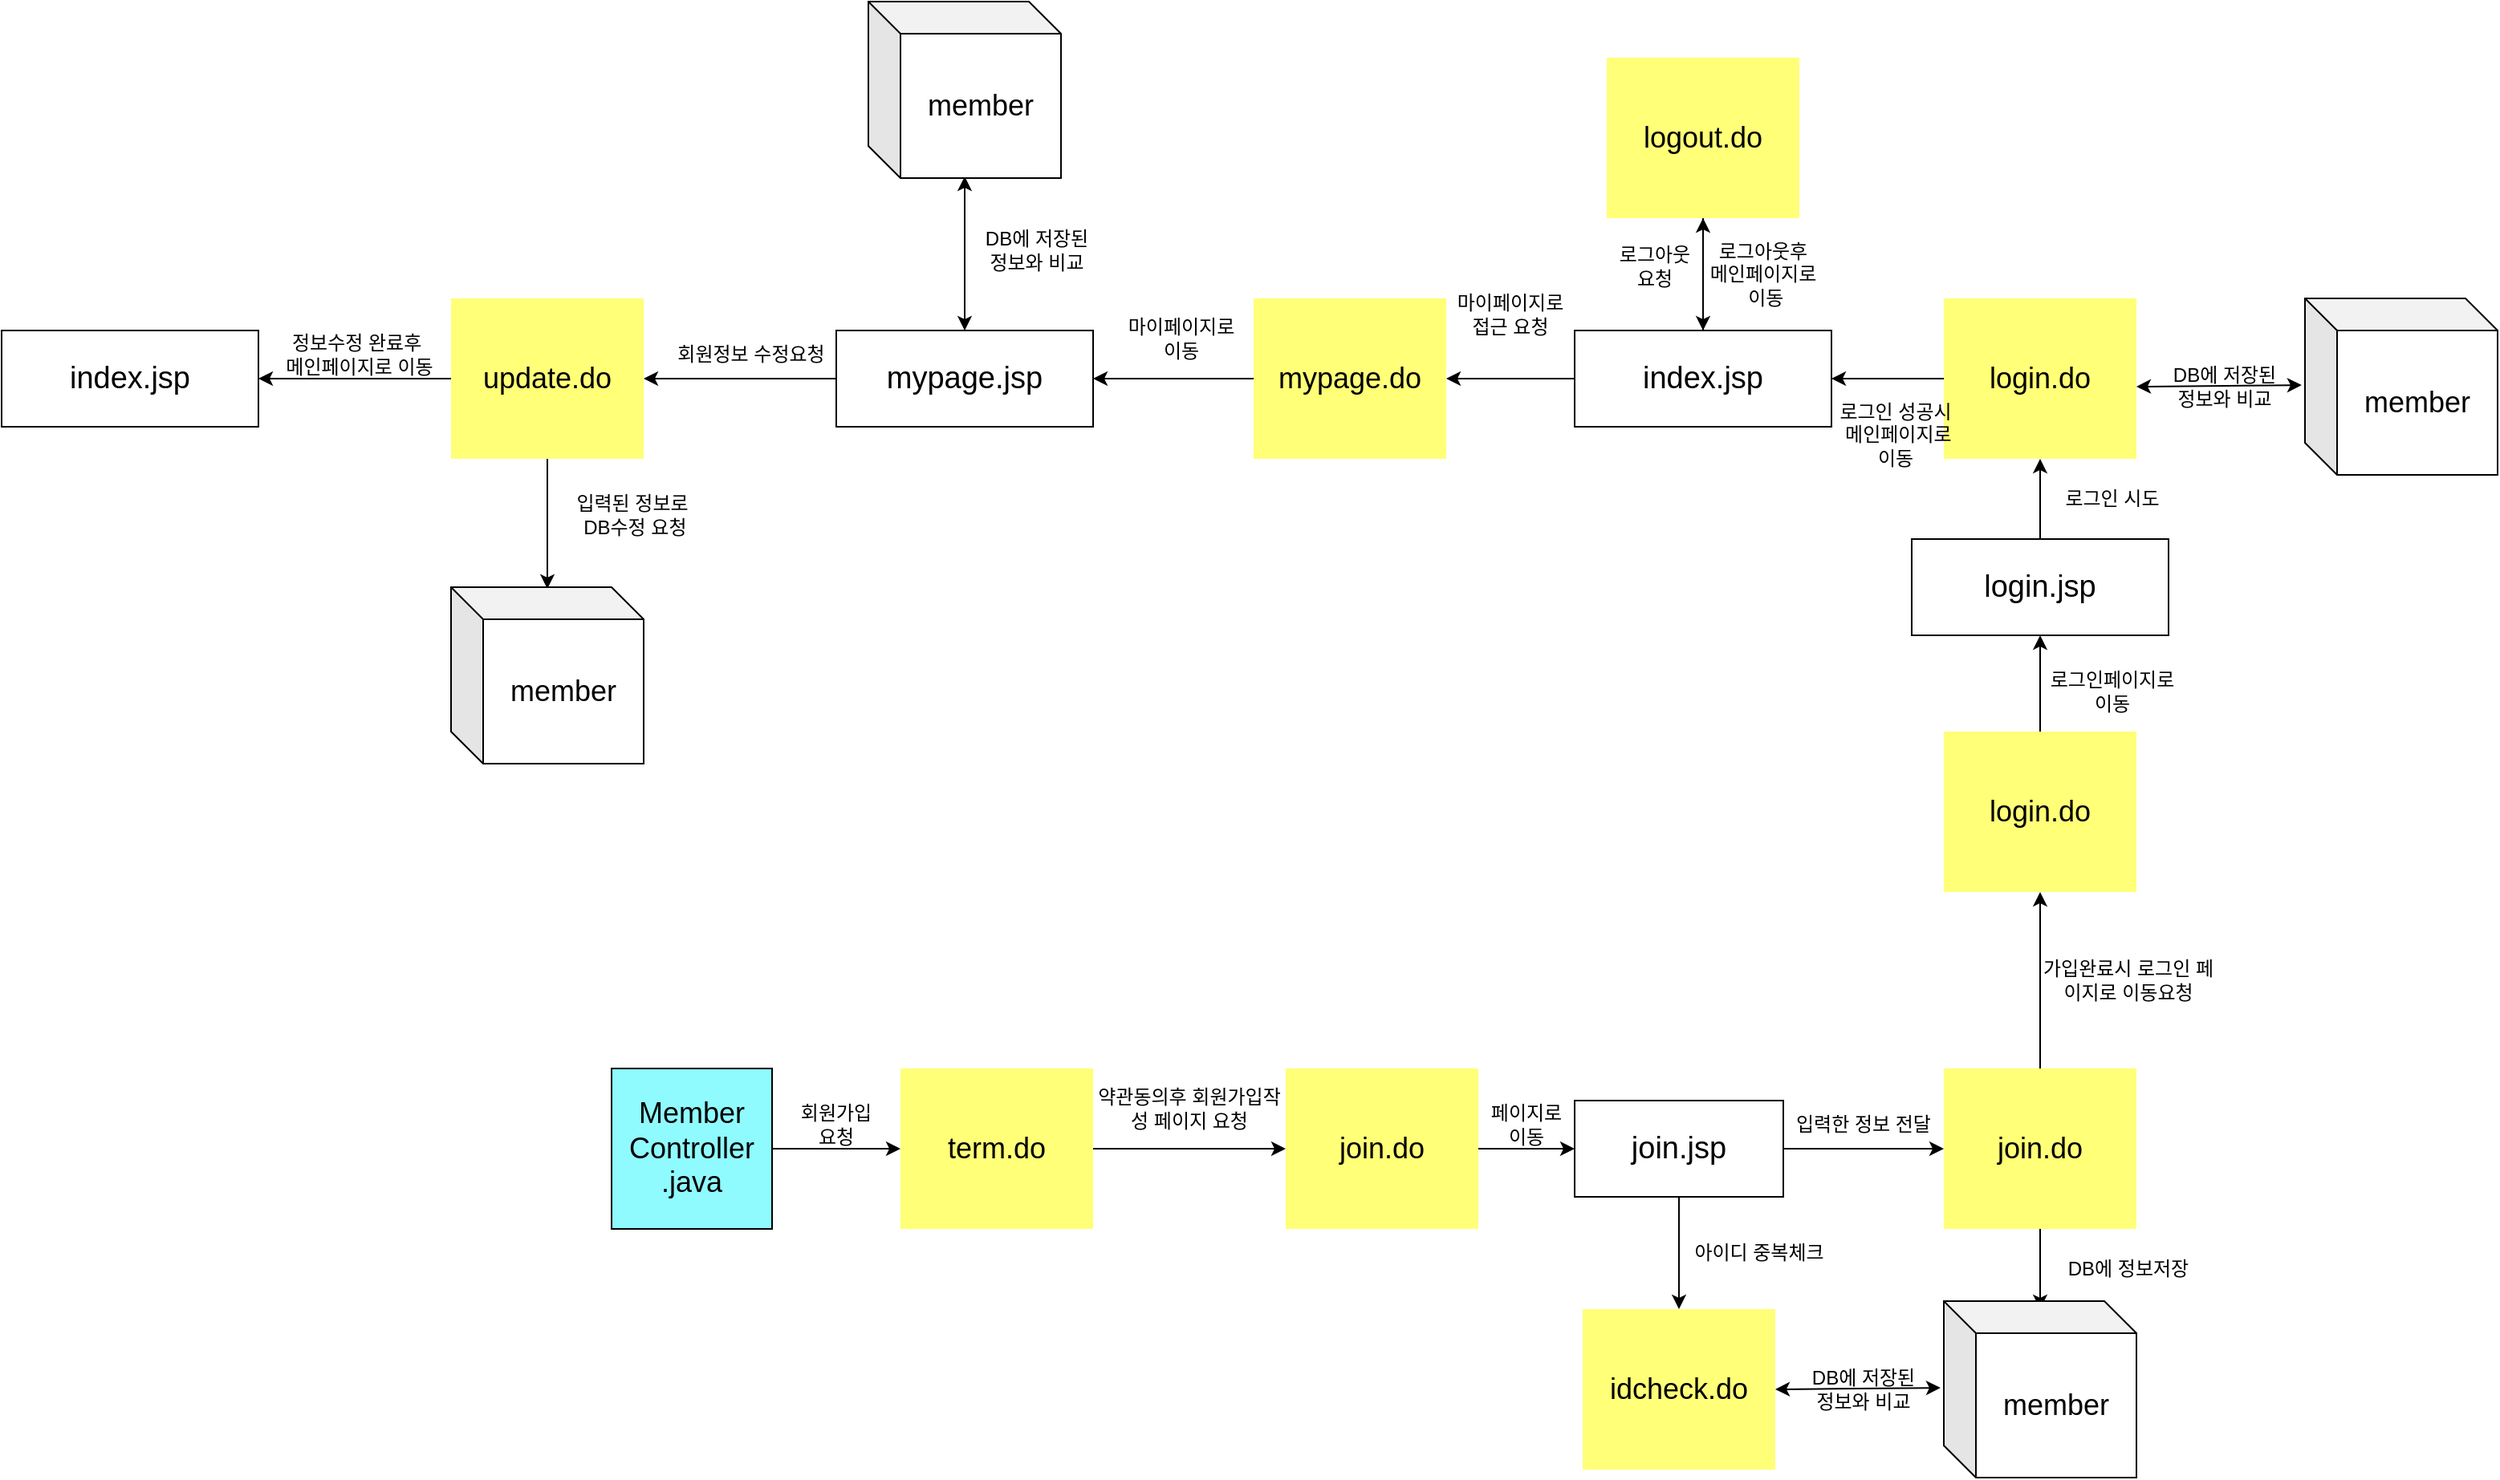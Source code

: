 <mxfile version="22.0.0" type="device">
  <diagram name="페이지-1" id="4mH2L8Mf0-gTKDYbPcVb">
    <mxGraphModel dx="2261" dy="1951" grid="1" gridSize="10" guides="1" tooltips="1" connect="1" arrows="1" fold="1" page="1" pageScale="1" pageWidth="827" pageHeight="1169" math="0" shadow="0">
      <root>
        <mxCell id="0" />
        <mxCell id="1" parent="0" />
        <mxCell id="pjN3I-cgZ5qby6amWUyW-1" style="edgeStyle=orthogonalEdgeStyle;rounded=0;orthogonalLoop=1;jettySize=auto;html=1;entryX=0;entryY=0.5;entryDx=0;entryDy=0;" parent="1" source="pjN3I-cgZ5qby6amWUyW-3" target="pjN3I-cgZ5qby6amWUyW-5" edge="1">
          <mxGeometry relative="1" as="geometry" />
        </mxCell>
        <mxCell id="pjN3I-cgZ5qby6amWUyW-3" value="&lt;font style=&quot;font-size: 18px;&quot;&gt;Member&lt;br&gt;Controller&lt;br&gt;.java&lt;br&gt;&lt;/font&gt;" style="whiteSpace=wrap;html=1;aspect=fixed;fillColor=#8FFBFF;" parent="1" vertex="1">
          <mxGeometry x="360" y="560" width="100" height="100" as="geometry" />
        </mxCell>
        <mxCell id="pjN3I-cgZ5qby6amWUyW-4" style="edgeStyle=orthogonalEdgeStyle;rounded=0;orthogonalLoop=1;jettySize=auto;html=1;entryX=0;entryY=0.5;entryDx=0;entryDy=0;" parent="1" source="pjN3I-cgZ5qby6amWUyW-5" target="pjN3I-cgZ5qby6amWUyW-15" edge="1">
          <mxGeometry relative="1" as="geometry">
            <mxPoint x="770" y="610" as="targetPoint" />
          </mxGeometry>
        </mxCell>
        <mxCell id="pjN3I-cgZ5qby6amWUyW-5" value="&lt;span style=&quot;font-size: 18px;&quot;&gt;term.do&lt;br&gt;&lt;/span&gt;" style="text;html=1;strokeColor=none;fillColor=#FFFF78;align=center;verticalAlign=middle;whiteSpace=wrap;rounded=0;" parent="1" vertex="1">
          <mxGeometry x="540" y="560" width="120" height="100" as="geometry" />
        </mxCell>
        <mxCell id="pjN3I-cgZ5qby6amWUyW-8" value="회원가입 요청" style="text;html=1;strokeColor=none;fillColor=none;align=center;verticalAlign=middle;whiteSpace=wrap;rounded=0;" parent="1" vertex="1">
          <mxGeometry x="470" y="580" width="60" height="30" as="geometry" />
        </mxCell>
        <mxCell id="pjN3I-cgZ5qby6amWUyW-24" style="edgeStyle=orthogonalEdgeStyle;rounded=0;orthogonalLoop=1;jettySize=auto;html=1;entryX=0;entryY=0.5;entryDx=0;entryDy=0;" parent="1" source="pjN3I-cgZ5qby6amWUyW-15" target="pjN3I-cgZ5qby6amWUyW-23" edge="1">
          <mxGeometry relative="1" as="geometry" />
        </mxCell>
        <mxCell id="pjN3I-cgZ5qby6amWUyW-15" value="&lt;span style=&quot;font-size: 18px;&quot;&gt;join.do&lt;br&gt;&lt;/span&gt;" style="text;html=1;strokeColor=none;fillColor=#FFFF78;align=center;verticalAlign=middle;whiteSpace=wrap;rounded=0;" parent="1" vertex="1">
          <mxGeometry x="780" y="560" width="120" height="100" as="geometry" />
        </mxCell>
        <mxCell id="pjN3I-cgZ5qby6amWUyW-30" style="edgeStyle=orthogonalEdgeStyle;rounded=0;orthogonalLoop=1;jettySize=auto;html=1;entryX=0.5;entryY=1;entryDx=0;entryDy=0;" parent="1" source="pjN3I-cgZ5qby6amWUyW-17" target="pjN3I-cgZ5qby6amWUyW-22" edge="1">
          <mxGeometry relative="1" as="geometry" />
        </mxCell>
        <mxCell id="pjN3I-cgZ5qby6amWUyW-57" style="edgeStyle=orthogonalEdgeStyle;rounded=0;orthogonalLoop=1;jettySize=auto;html=1;exitX=0.5;exitY=1;exitDx=0;exitDy=0;entryX=0.5;entryY=0.045;entryDx=0;entryDy=0;entryPerimeter=0;" parent="1" source="pjN3I-cgZ5qby6amWUyW-17" target="pjN3I-cgZ5qby6amWUyW-52" edge="1">
          <mxGeometry relative="1" as="geometry">
            <mxPoint x="1250" y="690" as="targetPoint" />
          </mxGeometry>
        </mxCell>
        <mxCell id="pjN3I-cgZ5qby6amWUyW-17" value="&lt;span style=&quot;font-size: 18px;&quot;&gt;join.do&lt;br&gt;&lt;/span&gt;" style="text;html=1;strokeColor=none;fillColor=#FFFF78;align=center;verticalAlign=middle;whiteSpace=wrap;rounded=0;" parent="1" vertex="1">
          <mxGeometry x="1190" y="560" width="120" height="100" as="geometry" />
        </mxCell>
        <mxCell id="pjN3I-cgZ5qby6amWUyW-18" value="&lt;span style=&quot;font-size: 18px;&quot;&gt;idcheck.do&lt;br&gt;&lt;/span&gt;" style="text;html=1;strokeColor=none;fillColor=#FFFF78;align=center;verticalAlign=middle;whiteSpace=wrap;rounded=0;" parent="1" vertex="1">
          <mxGeometry x="965" y="710" width="120" height="100" as="geometry" />
        </mxCell>
        <mxCell id="pjN3I-cgZ5qby6amWUyW-32" style="edgeStyle=orthogonalEdgeStyle;rounded=0;orthogonalLoop=1;jettySize=auto;html=1;entryX=0.5;entryY=1;entryDx=0;entryDy=0;" parent="1" source="pjN3I-cgZ5qby6amWUyW-22" target="pjN3I-cgZ5qby6amWUyW-31" edge="1">
          <mxGeometry relative="1" as="geometry" />
        </mxCell>
        <mxCell id="pjN3I-cgZ5qby6amWUyW-22" value="&lt;span style=&quot;font-size: 18px;&quot;&gt;login.do&lt;br&gt;&lt;/span&gt;" style="text;html=1;strokeColor=none;fillColor=#FFFF78;align=center;verticalAlign=middle;whiteSpace=wrap;rounded=0;" parent="1" vertex="1">
          <mxGeometry x="1190" y="350" width="120" height="100" as="geometry" />
        </mxCell>
        <mxCell id="pjN3I-cgZ5qby6amWUyW-25" style="edgeStyle=orthogonalEdgeStyle;rounded=0;orthogonalLoop=1;jettySize=auto;html=1;entryX=0;entryY=0.5;entryDx=0;entryDy=0;" parent="1" source="pjN3I-cgZ5qby6amWUyW-23" target="pjN3I-cgZ5qby6amWUyW-17" edge="1">
          <mxGeometry relative="1" as="geometry" />
        </mxCell>
        <mxCell id="pjN3I-cgZ5qby6amWUyW-29" style="edgeStyle=orthogonalEdgeStyle;rounded=0;orthogonalLoop=1;jettySize=auto;html=1;entryX=0.5;entryY=0;entryDx=0;entryDy=0;" parent="1" source="pjN3I-cgZ5qby6amWUyW-23" target="pjN3I-cgZ5qby6amWUyW-18" edge="1">
          <mxGeometry relative="1" as="geometry" />
        </mxCell>
        <mxCell id="pjN3I-cgZ5qby6amWUyW-23" value="&lt;span style=&quot;font-size: 19px;&quot;&gt;join.jsp&lt;/span&gt;" style="rounded=0;whiteSpace=wrap;html=1;" parent="1" vertex="1">
          <mxGeometry x="960" y="580" width="130" height="60" as="geometry" />
        </mxCell>
        <mxCell id="pjN3I-cgZ5qby6amWUyW-34" style="edgeStyle=orthogonalEdgeStyle;rounded=0;orthogonalLoop=1;jettySize=auto;html=1;" parent="1" source="pjN3I-cgZ5qby6amWUyW-31" edge="1">
          <mxGeometry relative="1" as="geometry">
            <mxPoint x="1250" y="180" as="targetPoint" />
          </mxGeometry>
        </mxCell>
        <mxCell id="pjN3I-cgZ5qby6amWUyW-31" value="&lt;span style=&quot;font-size: 19px;&quot;&gt;login.jsp&lt;/span&gt;" style="rounded=0;whiteSpace=wrap;html=1;" parent="1" vertex="1">
          <mxGeometry x="1170" y="230" width="160" height="60" as="geometry" />
        </mxCell>
        <mxCell id="pjN3I-cgZ5qby6amWUyW-36" style="edgeStyle=orthogonalEdgeStyle;rounded=0;orthogonalLoop=1;jettySize=auto;html=1;" parent="1" source="pjN3I-cgZ5qby6amWUyW-35" edge="1">
          <mxGeometry relative="1" as="geometry">
            <mxPoint x="1120" y="130" as="targetPoint" />
          </mxGeometry>
        </mxCell>
        <mxCell id="pjN3I-cgZ5qby6amWUyW-35" value="&lt;span style=&quot;font-size: 18px;&quot;&gt;login.do&lt;br&gt;&lt;/span&gt;" style="text;html=1;strokeColor=none;fillColor=#FFFF78;align=center;verticalAlign=middle;whiteSpace=wrap;rounded=0;" parent="1" vertex="1">
          <mxGeometry x="1190" y="80" width="120" height="100" as="geometry" />
        </mxCell>
        <mxCell id="pjN3I-cgZ5qby6amWUyW-39" style="edgeStyle=orthogonalEdgeStyle;rounded=0;orthogonalLoop=1;jettySize=auto;html=1;" parent="1" source="pjN3I-cgZ5qby6amWUyW-38" edge="1">
          <mxGeometry relative="1" as="geometry">
            <mxPoint x="880" y="130" as="targetPoint" />
          </mxGeometry>
        </mxCell>
        <mxCell id="pjN3I-cgZ5qby6amWUyW-98" style="edgeStyle=orthogonalEdgeStyle;rounded=0;orthogonalLoop=1;jettySize=auto;html=1;entryX=0.5;entryY=1;entryDx=0;entryDy=0;" parent="1" source="pjN3I-cgZ5qby6amWUyW-38" target="pjN3I-cgZ5qby6amWUyW-97" edge="1">
          <mxGeometry relative="1" as="geometry" />
        </mxCell>
        <mxCell id="pjN3I-cgZ5qby6amWUyW-38" value="&lt;span style=&quot;font-size: 19px;&quot;&gt;index.jsp&lt;/span&gt;" style="rounded=0;whiteSpace=wrap;html=1;" parent="1" vertex="1">
          <mxGeometry x="960" y="100" width="160" height="60" as="geometry" />
        </mxCell>
        <mxCell id="pjN3I-cgZ5qby6amWUyW-43" style="edgeStyle=orthogonalEdgeStyle;rounded=0;orthogonalLoop=1;jettySize=auto;html=1;entryX=1;entryY=0.5;entryDx=0;entryDy=0;" parent="1" source="pjN3I-cgZ5qby6amWUyW-41" target="pjN3I-cgZ5qby6amWUyW-42" edge="1">
          <mxGeometry relative="1" as="geometry" />
        </mxCell>
        <mxCell id="pjN3I-cgZ5qby6amWUyW-41" value="&lt;span style=&quot;font-size: 18px;&quot;&gt;mypage.do&lt;br&gt;&lt;/span&gt;" style="text;html=1;strokeColor=none;fillColor=#FFFF78;align=center;verticalAlign=middle;whiteSpace=wrap;rounded=0;" parent="1" vertex="1">
          <mxGeometry x="760" y="80" width="120" height="100" as="geometry" />
        </mxCell>
        <mxCell id="pjN3I-cgZ5qby6amWUyW-45" style="edgeStyle=orthogonalEdgeStyle;rounded=0;orthogonalLoop=1;jettySize=auto;html=1;entryX=1;entryY=0.5;entryDx=0;entryDy=0;" parent="1" source="pjN3I-cgZ5qby6amWUyW-42" edge="1">
          <mxGeometry relative="1" as="geometry">
            <mxPoint x="380" y="130" as="targetPoint" />
          </mxGeometry>
        </mxCell>
        <mxCell id="pjN3I-cgZ5qby6amWUyW-75" style="edgeStyle=orthogonalEdgeStyle;rounded=0;orthogonalLoop=1;jettySize=auto;html=1;entryX=0.5;entryY=0.991;entryDx=0;entryDy=0;entryPerimeter=0;" parent="1" source="pjN3I-cgZ5qby6amWUyW-42" target="pjN3I-cgZ5qby6amWUyW-69" edge="1">
          <mxGeometry relative="1" as="geometry" />
        </mxCell>
        <mxCell id="pjN3I-cgZ5qby6amWUyW-42" value="&lt;span style=&quot;font-size: 19px;&quot;&gt;mypage.jsp&lt;/span&gt;" style="rounded=0;whiteSpace=wrap;html=1;" parent="1" vertex="1">
          <mxGeometry x="500" y="100" width="160" height="60" as="geometry" />
        </mxCell>
        <mxCell id="pjN3I-cgZ5qby6amWUyW-48" value="약관동의후 회원가입작성 페이지 요청" style="text;html=1;strokeColor=none;fillColor=none;align=center;verticalAlign=middle;whiteSpace=wrap;rounded=0;" parent="1" vertex="1">
          <mxGeometry x="660" y="555" width="120" height="60" as="geometry" />
        </mxCell>
        <mxCell id="pjN3I-cgZ5qby6amWUyW-49" value="페이지로 이동" style="text;html=1;strokeColor=none;fillColor=none;align=center;verticalAlign=middle;whiteSpace=wrap;rounded=0;" parent="1" vertex="1">
          <mxGeometry x="900" y="580" width="60" height="30" as="geometry" />
        </mxCell>
        <mxCell id="pjN3I-cgZ5qby6amWUyW-50" value="아이디 중복체크" style="text;html=1;strokeColor=none;fillColor=none;align=center;verticalAlign=middle;whiteSpace=wrap;rounded=0;" parent="1" vertex="1">
          <mxGeometry x="1030" y="660" width="90" height="30" as="geometry" />
        </mxCell>
        <mxCell id="pjN3I-cgZ5qby6amWUyW-51" value="입력한 정보 전달" style="text;html=1;strokeColor=none;fillColor=none;align=center;verticalAlign=middle;whiteSpace=wrap;rounded=0;" parent="1" vertex="1">
          <mxGeometry x="1090" y="580" width="100" height="30" as="geometry" />
        </mxCell>
        <mxCell id="pjN3I-cgZ5qby6amWUyW-52" value="&lt;span style=&quot;font-size: 18px;&quot;&gt;member&lt;/span&gt;" style="shape=cube;whiteSpace=wrap;html=1;boundedLbl=1;backgroundOutline=1;darkOpacity=0.05;darkOpacity2=0.1;" parent="1" vertex="1">
          <mxGeometry x="1190" y="705" width="120" height="110" as="geometry" />
        </mxCell>
        <mxCell id="pjN3I-cgZ5qby6amWUyW-54" value="" style="endArrow=classic;startArrow=classic;html=1;rounded=0;exitX=1;exitY=0.5;exitDx=0;exitDy=0;entryX=-0.017;entryY=0.491;entryDx=0;entryDy=0;entryPerimeter=0;" parent="1" source="pjN3I-cgZ5qby6amWUyW-18" target="pjN3I-cgZ5qby6amWUyW-52" edge="1">
          <mxGeometry width="50" height="50" relative="1" as="geometry">
            <mxPoint x="1110" y="760" as="sourcePoint" />
            <mxPoint x="1160" y="710" as="targetPoint" />
          </mxGeometry>
        </mxCell>
        <mxCell id="pjN3I-cgZ5qby6amWUyW-55" value="DB에 저장된 &lt;br&gt;정보와 비교" style="text;html=1;strokeColor=none;fillColor=none;align=center;verticalAlign=middle;whiteSpace=wrap;rounded=0;" parent="1" vertex="1">
          <mxGeometry x="1095" y="730" width="90" height="60" as="geometry" />
        </mxCell>
        <mxCell id="pjN3I-cgZ5qby6amWUyW-58" value="DB에 정보저장" style="text;html=1;strokeColor=none;fillColor=none;align=center;verticalAlign=middle;whiteSpace=wrap;rounded=0;" parent="1" vertex="1">
          <mxGeometry x="1260" y="670" width="90" height="30" as="geometry" />
        </mxCell>
        <mxCell id="pjN3I-cgZ5qby6amWUyW-59" value="가입완료시 로그인 페이지로 이동요청" style="text;html=1;strokeColor=none;fillColor=none;align=center;verticalAlign=middle;whiteSpace=wrap;rounded=0;" parent="1" vertex="1">
          <mxGeometry x="1250" y="490" width="110" height="30" as="geometry" />
        </mxCell>
        <mxCell id="pjN3I-cgZ5qby6amWUyW-60" value="로그인페이지로 이동" style="text;html=1;strokeColor=none;fillColor=none;align=center;verticalAlign=middle;whiteSpace=wrap;rounded=0;" parent="1" vertex="1">
          <mxGeometry x="1250" y="310" width="90" height="30" as="geometry" />
        </mxCell>
        <mxCell id="pjN3I-cgZ5qby6amWUyW-61" value="로그인 시도" style="text;html=1;strokeColor=none;fillColor=none;align=center;verticalAlign=middle;whiteSpace=wrap;rounded=0;" parent="1" vertex="1">
          <mxGeometry x="1250" y="190" width="90" height="30" as="geometry" />
        </mxCell>
        <mxCell id="pjN3I-cgZ5qby6amWUyW-62" value="&lt;span style=&quot;font-size: 18px;&quot;&gt;member&lt;/span&gt;" style="shape=cube;whiteSpace=wrap;html=1;boundedLbl=1;backgroundOutline=1;darkOpacity=0.05;darkOpacity2=0.1;" parent="1" vertex="1">
          <mxGeometry x="1415" y="80" width="120" height="110" as="geometry" />
        </mxCell>
        <mxCell id="pjN3I-cgZ5qby6amWUyW-63" value="" style="endArrow=classic;startArrow=classic;html=1;rounded=0;exitX=1;exitY=0.5;exitDx=0;exitDy=0;entryX=-0.017;entryY=0.491;entryDx=0;entryDy=0;entryPerimeter=0;" parent="1" target="pjN3I-cgZ5qby6amWUyW-62" edge="1">
          <mxGeometry width="50" height="50" relative="1" as="geometry">
            <mxPoint x="1310" y="135" as="sourcePoint" />
            <mxPoint x="1385" y="85" as="targetPoint" />
          </mxGeometry>
        </mxCell>
        <mxCell id="pjN3I-cgZ5qby6amWUyW-64" value="DB에 저장된 &lt;br&gt;정보와 비교" style="text;html=1;strokeColor=none;fillColor=none;align=center;verticalAlign=middle;whiteSpace=wrap;rounded=0;" parent="1" vertex="1">
          <mxGeometry x="1320" y="105" width="90" height="60" as="geometry" />
        </mxCell>
        <mxCell id="pjN3I-cgZ5qby6amWUyW-65" value="로그인 성공시&lt;br&gt;&amp;nbsp;메인페이지로 &lt;br&gt;이동" style="text;html=1;strokeColor=none;fillColor=none;align=center;verticalAlign=middle;whiteSpace=wrap;rounded=0;" parent="1" vertex="1">
          <mxGeometry x="1105" y="150" width="110" height="30" as="geometry" />
        </mxCell>
        <mxCell id="pjN3I-cgZ5qby6amWUyW-67" value="마이페이지로 접근 요청" style="text;html=1;strokeColor=none;fillColor=none;align=center;verticalAlign=middle;whiteSpace=wrap;rounded=0;" parent="1" vertex="1">
          <mxGeometry x="880" y="75" width="80" height="30" as="geometry" />
        </mxCell>
        <mxCell id="pjN3I-cgZ5qby6amWUyW-68" value="마이페이지로&lt;br&gt;이동" style="text;html=1;strokeColor=none;fillColor=none;align=center;verticalAlign=middle;whiteSpace=wrap;rounded=0;" parent="1" vertex="1">
          <mxGeometry x="670" y="90" width="90" height="30" as="geometry" />
        </mxCell>
        <mxCell id="pjN3I-cgZ5qby6amWUyW-73" style="edgeStyle=orthogonalEdgeStyle;rounded=0;orthogonalLoop=1;jettySize=auto;html=1;entryX=0.5;entryY=0;entryDx=0;entryDy=0;" parent="1" source="pjN3I-cgZ5qby6amWUyW-69" target="pjN3I-cgZ5qby6amWUyW-42" edge="1">
          <mxGeometry relative="1" as="geometry" />
        </mxCell>
        <mxCell id="pjN3I-cgZ5qby6amWUyW-69" value="&lt;span style=&quot;font-size: 18px;&quot;&gt;member&lt;/span&gt;" style="shape=cube;whiteSpace=wrap;html=1;boundedLbl=1;backgroundOutline=1;darkOpacity=0.05;darkOpacity2=0.1;" parent="1" vertex="1">
          <mxGeometry x="520" y="-105" width="120" height="110" as="geometry" />
        </mxCell>
        <mxCell id="pjN3I-cgZ5qby6amWUyW-71" value="DB에 저장된 &lt;br&gt;정보와 비교" style="text;html=1;strokeColor=none;fillColor=none;align=center;verticalAlign=middle;whiteSpace=wrap;rounded=0;" parent="1" vertex="1">
          <mxGeometry x="580" y="20" width="90" height="60" as="geometry" />
        </mxCell>
        <mxCell id="pjN3I-cgZ5qby6amWUyW-90" style="edgeStyle=orthogonalEdgeStyle;rounded=0;orthogonalLoop=1;jettySize=auto;html=1;entryX=0.5;entryY=0.009;entryDx=0;entryDy=0;entryPerimeter=0;" parent="1" source="pjN3I-cgZ5qby6amWUyW-81" target="pjN3I-cgZ5qby6amWUyW-84" edge="1">
          <mxGeometry relative="1" as="geometry" />
        </mxCell>
        <mxCell id="pjN3I-cgZ5qby6amWUyW-92" style="edgeStyle=orthogonalEdgeStyle;rounded=0;orthogonalLoop=1;jettySize=auto;html=1;entryX=1;entryY=0.5;entryDx=0;entryDy=0;" parent="1" source="pjN3I-cgZ5qby6amWUyW-81" target="pjN3I-cgZ5qby6amWUyW-91" edge="1">
          <mxGeometry relative="1" as="geometry" />
        </mxCell>
        <mxCell id="pjN3I-cgZ5qby6amWUyW-81" value="&lt;span style=&quot;font-size: 18px;&quot;&gt;update.do&lt;br&gt;&lt;/span&gt;" style="text;html=1;strokeColor=none;fillColor=#FFFF78;align=center;verticalAlign=middle;whiteSpace=wrap;rounded=0;" parent="1" vertex="1">
          <mxGeometry x="260" y="80" width="120" height="100" as="geometry" />
        </mxCell>
        <mxCell id="pjN3I-cgZ5qby6amWUyW-84" value="&lt;span style=&quot;font-size: 18px;&quot;&gt;member&lt;/span&gt;" style="shape=cube;whiteSpace=wrap;html=1;boundedLbl=1;backgroundOutline=1;darkOpacity=0.05;darkOpacity2=0.1;" parent="1" vertex="1">
          <mxGeometry x="260" y="260" width="120" height="110" as="geometry" />
        </mxCell>
        <mxCell id="pjN3I-cgZ5qby6amWUyW-91" value="&lt;span style=&quot;font-size: 19px;&quot;&gt;index.jsp&lt;/span&gt;" style="rounded=0;whiteSpace=wrap;html=1;" parent="1" vertex="1">
          <mxGeometry x="-20" y="100" width="160" height="60" as="geometry" />
        </mxCell>
        <mxCell id="pjN3I-cgZ5qby6amWUyW-99" style="edgeStyle=orthogonalEdgeStyle;rounded=0;orthogonalLoop=1;jettySize=auto;html=1;" parent="1" source="pjN3I-cgZ5qby6amWUyW-97" edge="1">
          <mxGeometry relative="1" as="geometry">
            <mxPoint x="1040" y="100" as="targetPoint" />
          </mxGeometry>
        </mxCell>
        <mxCell id="pjN3I-cgZ5qby6amWUyW-97" value="&lt;span style=&quot;font-size: 18px;&quot;&gt;logout.do&lt;br&gt;&lt;/span&gt;" style="text;html=1;strokeColor=none;fillColor=#FFFF78;align=center;verticalAlign=middle;whiteSpace=wrap;rounded=0;" parent="1" vertex="1">
          <mxGeometry x="980" y="-70" width="120" height="100" as="geometry" />
        </mxCell>
        <mxCell id="pjN3I-cgZ5qby6amWUyW-100" value="로그아웃 요청" style="text;html=1;strokeColor=none;fillColor=none;align=center;verticalAlign=middle;whiteSpace=wrap;rounded=0;" parent="1" vertex="1">
          <mxGeometry x="980" y="45" width="60" height="30" as="geometry" />
        </mxCell>
        <mxCell id="pjN3I-cgZ5qby6amWUyW-101" value="로그아웃후 &lt;br&gt;메인페이지로&lt;br&gt;&amp;nbsp;이동" style="text;html=1;strokeColor=none;fillColor=none;align=center;verticalAlign=middle;whiteSpace=wrap;rounded=0;" parent="1" vertex="1">
          <mxGeometry x="1030" y="50" width="95" height="30" as="geometry" />
        </mxCell>
        <mxCell id="pjN3I-cgZ5qby6amWUyW-106" value="회원정보 수정요청" style="text;html=1;strokeColor=none;fillColor=none;align=center;verticalAlign=middle;whiteSpace=wrap;rounded=0;" parent="1" vertex="1">
          <mxGeometry x="394" y="100" width="106" height="30" as="geometry" />
        </mxCell>
        <mxCell id="pjN3I-cgZ5qby6amWUyW-107" value="정보수정 완료후&amp;nbsp;&lt;br&gt;메인페이지로 이동" style="text;html=1;strokeColor=none;fillColor=none;align=center;verticalAlign=middle;whiteSpace=wrap;rounded=0;" parent="1" vertex="1">
          <mxGeometry x="150" y="100" width="106" height="30" as="geometry" />
        </mxCell>
        <mxCell id="pjN3I-cgZ5qby6amWUyW-108" value="입력된 정보로&lt;br&gt;&amp;nbsp;DB수정 요청" style="text;html=1;strokeColor=none;fillColor=none;align=center;verticalAlign=middle;whiteSpace=wrap;rounded=0;" parent="1" vertex="1">
          <mxGeometry x="320" y="200" width="106" height="30" as="geometry" />
        </mxCell>
      </root>
    </mxGraphModel>
  </diagram>
</mxfile>
